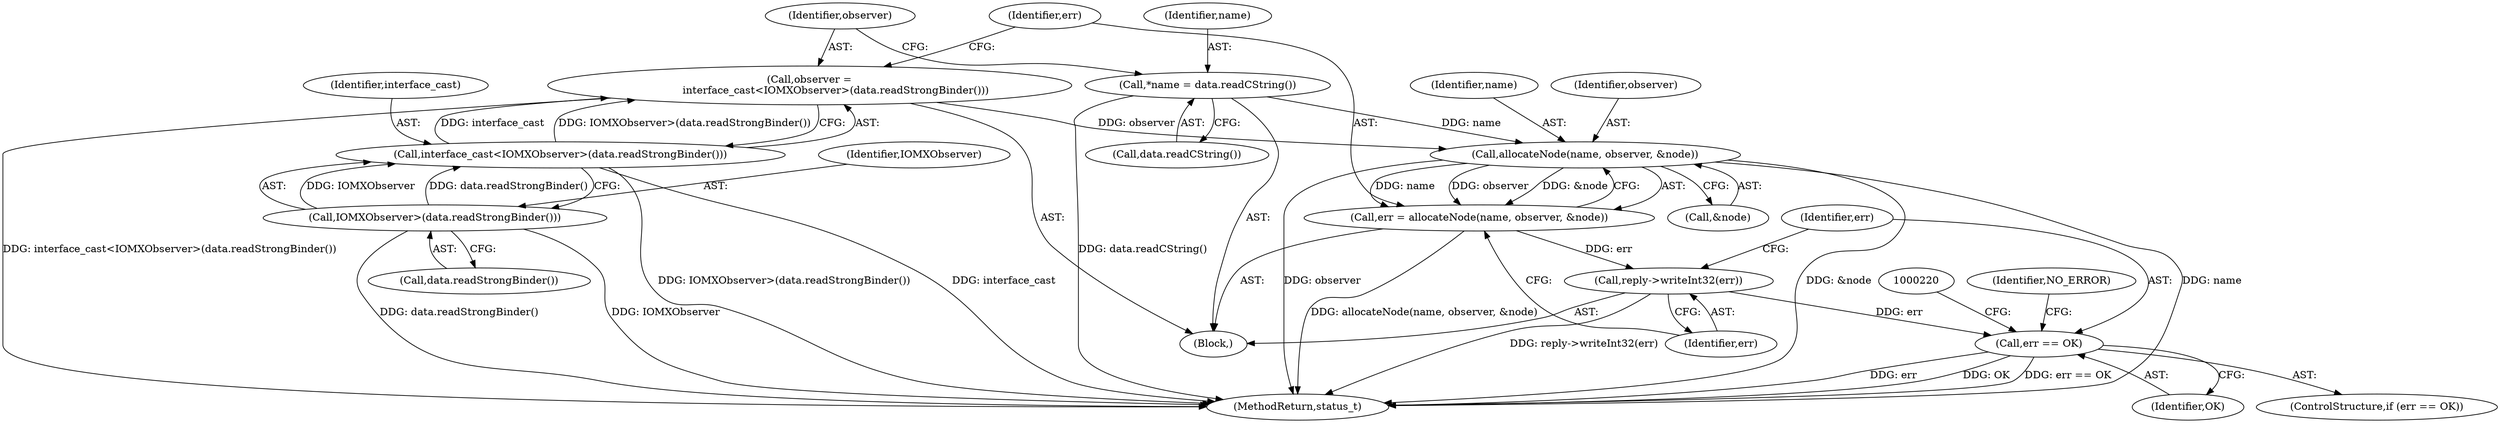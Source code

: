 digraph "0_Android_8d87321b704cb3f88e8cae668937d001fd63d5e3@API" {
"1000206" [label="(Call,allocateNode(name, observer, &node))"];
"1000191" [label="(Call,*name = data.readCString())"];
"1000195" [label="(Call,observer =\n                interface_cast<IOMXObserver>(data.readStrongBinder()))"];
"1000197" [label="(Call,interface_cast<IOMXObserver>(data.readStrongBinder()))"];
"1000199" [label="(Call,IOMXObserver>(data.readStrongBinder()))"];
"1000204" [label="(Call,err = allocateNode(name, observer, &node))"];
"1000211" [label="(Call,reply->writeInt32(err))"];
"1000214" [label="(Call,err == OK)"];
"1000208" [label="(Identifier,observer)"];
"1000200" [label="(Identifier,IOMXObserver)"];
"1000201" [label="(Call,data.readStrongBinder())"];
"1001207" [label="(MethodReturn,status_t)"];
"1000185" [label="(Block,)"];
"1000197" [label="(Call,interface_cast<IOMXObserver>(data.readStrongBinder()))"];
"1000191" [label="(Call,*name = data.readCString())"];
"1000213" [label="(ControlStructure,if (err == OK))"];
"1000223" [label="(Identifier,NO_ERROR)"];
"1000207" [label="(Identifier,name)"];
"1000206" [label="(Call,allocateNode(name, observer, &node))"];
"1000204" [label="(Call,err = allocateNode(name, observer, &node))"];
"1000216" [label="(Identifier,OK)"];
"1000205" [label="(Identifier,err)"];
"1000199" [label="(Call,IOMXObserver>(data.readStrongBinder()))"];
"1000214" [label="(Call,err == OK)"];
"1000209" [label="(Call,&node)"];
"1000193" [label="(Call,data.readCString())"];
"1000211" [label="(Call,reply->writeInt32(err))"];
"1000215" [label="(Identifier,err)"];
"1000196" [label="(Identifier,observer)"];
"1000212" [label="(Identifier,err)"];
"1000192" [label="(Identifier,name)"];
"1000195" [label="(Call,observer =\n                interface_cast<IOMXObserver>(data.readStrongBinder()))"];
"1000198" [label="(Identifier,interface_cast)"];
"1000206" -> "1000204"  [label="AST: "];
"1000206" -> "1000209"  [label="CFG: "];
"1000207" -> "1000206"  [label="AST: "];
"1000208" -> "1000206"  [label="AST: "];
"1000209" -> "1000206"  [label="AST: "];
"1000204" -> "1000206"  [label="CFG: "];
"1000206" -> "1001207"  [label="DDG: &node"];
"1000206" -> "1001207"  [label="DDG: observer"];
"1000206" -> "1001207"  [label="DDG: name"];
"1000206" -> "1000204"  [label="DDG: name"];
"1000206" -> "1000204"  [label="DDG: observer"];
"1000206" -> "1000204"  [label="DDG: &node"];
"1000191" -> "1000206"  [label="DDG: name"];
"1000195" -> "1000206"  [label="DDG: observer"];
"1000191" -> "1000185"  [label="AST: "];
"1000191" -> "1000193"  [label="CFG: "];
"1000192" -> "1000191"  [label="AST: "];
"1000193" -> "1000191"  [label="AST: "];
"1000196" -> "1000191"  [label="CFG: "];
"1000191" -> "1001207"  [label="DDG: data.readCString()"];
"1000195" -> "1000185"  [label="AST: "];
"1000195" -> "1000197"  [label="CFG: "];
"1000196" -> "1000195"  [label="AST: "];
"1000197" -> "1000195"  [label="AST: "];
"1000205" -> "1000195"  [label="CFG: "];
"1000195" -> "1001207"  [label="DDG: interface_cast<IOMXObserver>(data.readStrongBinder())"];
"1000197" -> "1000195"  [label="DDG: interface_cast"];
"1000197" -> "1000195"  [label="DDG: IOMXObserver>(data.readStrongBinder())"];
"1000197" -> "1000199"  [label="CFG: "];
"1000198" -> "1000197"  [label="AST: "];
"1000199" -> "1000197"  [label="AST: "];
"1000197" -> "1001207"  [label="DDG: IOMXObserver>(data.readStrongBinder())"];
"1000197" -> "1001207"  [label="DDG: interface_cast"];
"1000199" -> "1000197"  [label="DDG: IOMXObserver"];
"1000199" -> "1000197"  [label="DDG: data.readStrongBinder()"];
"1000199" -> "1000201"  [label="CFG: "];
"1000200" -> "1000199"  [label="AST: "];
"1000201" -> "1000199"  [label="AST: "];
"1000199" -> "1001207"  [label="DDG: data.readStrongBinder()"];
"1000199" -> "1001207"  [label="DDG: IOMXObserver"];
"1000204" -> "1000185"  [label="AST: "];
"1000205" -> "1000204"  [label="AST: "];
"1000212" -> "1000204"  [label="CFG: "];
"1000204" -> "1001207"  [label="DDG: allocateNode(name, observer, &node)"];
"1000204" -> "1000211"  [label="DDG: err"];
"1000211" -> "1000185"  [label="AST: "];
"1000211" -> "1000212"  [label="CFG: "];
"1000212" -> "1000211"  [label="AST: "];
"1000215" -> "1000211"  [label="CFG: "];
"1000211" -> "1001207"  [label="DDG: reply->writeInt32(err)"];
"1000211" -> "1000214"  [label="DDG: err"];
"1000214" -> "1000213"  [label="AST: "];
"1000214" -> "1000216"  [label="CFG: "];
"1000215" -> "1000214"  [label="AST: "];
"1000216" -> "1000214"  [label="AST: "];
"1000220" -> "1000214"  [label="CFG: "];
"1000223" -> "1000214"  [label="CFG: "];
"1000214" -> "1001207"  [label="DDG: OK"];
"1000214" -> "1001207"  [label="DDG: err == OK"];
"1000214" -> "1001207"  [label="DDG: err"];
}
